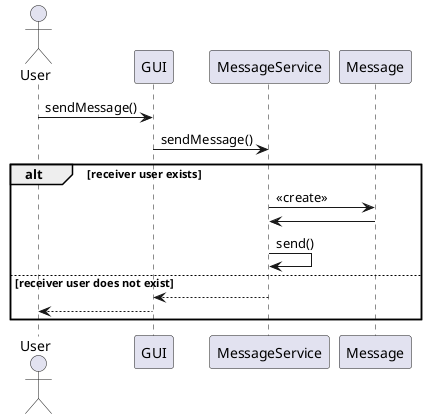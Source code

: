 @startuml send_message
actor User
participant GUI
participant MessageService
participant Message

User -> GUI: sendMessage()
GUI -> MessageService: sendMessage()

alt receiver user exists
MessageService -> Message: <<create>>
Message -> MessageService
MessageService -> MessageService: send()
else receiver user does not exist
MessageService --> GUI
GUI --> User
end
@enduml